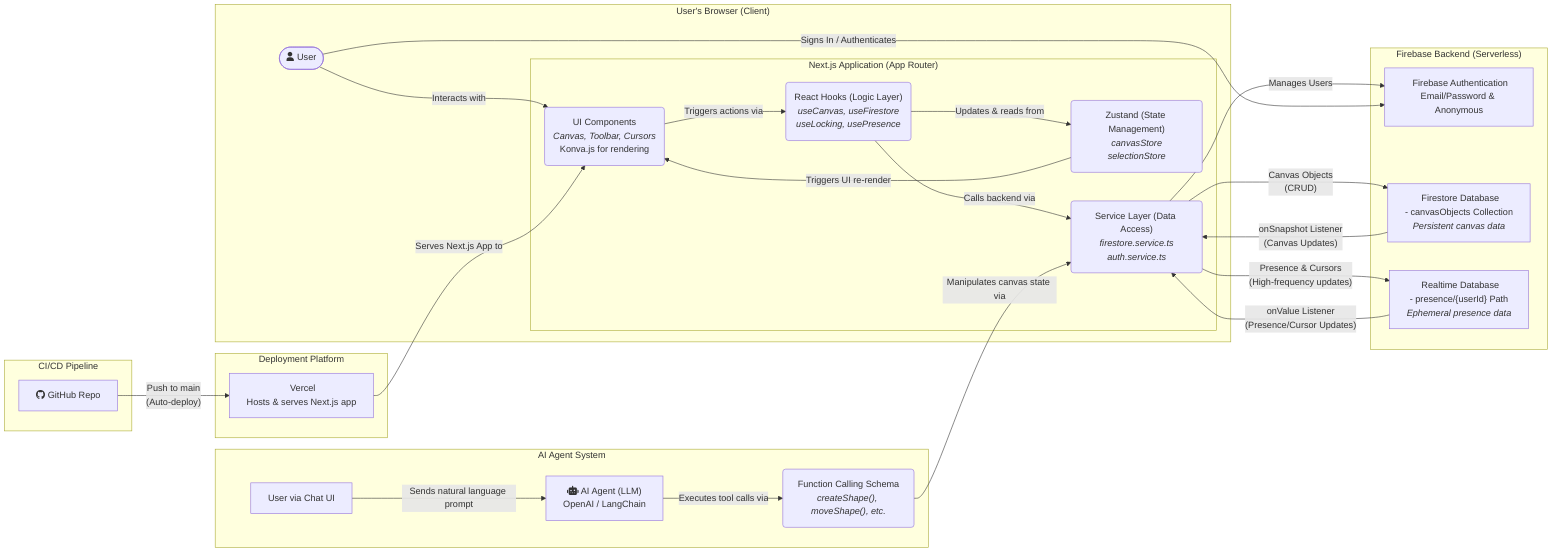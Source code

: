 graph LR
    subgraph "User's Browser (Client)"
        direction LR
        User([fa:fa-user User]) -- "Interacts with" --> UI

        subgraph "Next.js Application (App Router)"
            direction TB
            UI("UI Components<br/><i>Canvas, Toolbar, Cursors</i><br/>Konva.js for rendering")
            Hooks("React Hooks (Logic Layer)<br/><i>useCanvas, useFirestore<br/>useLocking, usePresence</i>")
            State("Zustand (State Management)<br/><i>canvasStore<br/>selectionStore</i>")
            Services("Service Layer (Data Access)<br/><i>firestore.service.ts<br/>auth.service.ts</i>")

            UI -- "Triggers actions via" --> Hooks
            Hooks -- "Updates & reads from" --> State
            State -- "Triggers UI re-render" --> UI
            Hooks -- "Calls backend via" --> Services
        end
    end

    subgraph "Firebase Backend (Serverless)"
        direction TB
        Auth["<i class='fa-brands fa-firebase'></i> Firebase Authentication<br/>Email/Password & Anonymous"]
        FirestoreDb["<i class='fa-brands fa-firebase'></i> Firestore Database<br/>- canvasObjects Collection<br/><i>Persistent canvas data</i>"]
        RealtimeDb["<i class='fa-brands fa-firebase'></i> Realtime Database<br/>- presence/{userId} Path<br/><i>Ephemeral presence data</i>"]
    end

    subgraph "Deployment Platform"
        direction TB
        Vercel["<i class='fa-solid fa-triangle'></i> Vercel<br/>Hosts & serves Next.js app"]
    end

    subgraph "CI/CD Pipeline"
        direction TB
        GitHub["<i class='fa-brands fa-github'></i> GitHub Repo"]
        GitHub -- "Push to main<br/>(Auto-deploy)" --> Vercel
    end

    %% Data & User Flows
    Services -- "Canvas Objects<br/>(CRUD)" --> FirestoreDb
    Services -- "Presence & Cursors<br/>(High-frequency updates)" --> RealtimeDb
    Services -- "Manages Users" --> Auth
    User -- "Signs In / Authenticates" --> Auth

    %% Real-time Synchronization Loop
    FirestoreDb -- "onSnapshot Listener<br/>(Canvas Updates)" --> Services
    RealtimeDb -- "onValue Listener<br/>(Presence/Cursor Updates)" --> Services

    %% AI Agent Integration (Phase 2)
    subgraph "AI Agent System"
        direction TB
        ChatInput[User via Chat UI]
        AIAgent["<i class='fa-solid fa-robot'></i> AI Agent (LLM)<br/>OpenAI / LangChain"]
        FunctionCalling("Function Calling Schema<br/><i>createShape(), moveShape(), etc.</i>")

        ChatInput -- "Sends natural language prompt" --> AIAgent
        AIAgent -- "Executes tool calls via" --> FunctionCalling
    end

    FunctionCalling -- "Manipulates canvas state via" --> Services

    %% Serving the Application
    Vercel -- "Serves Next.js App to" --> UI